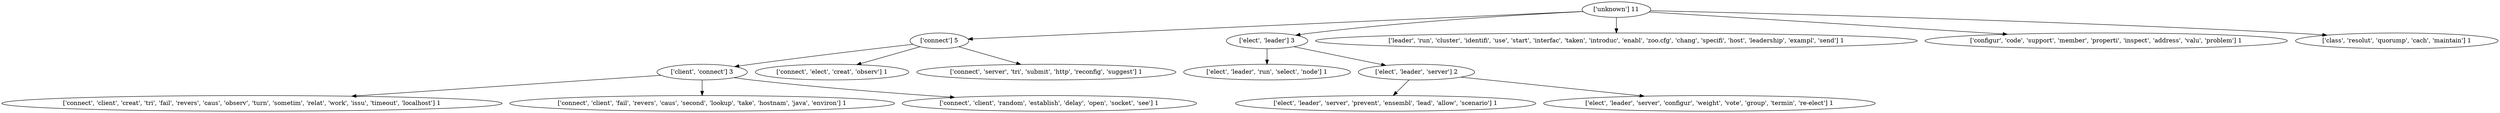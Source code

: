 strict digraph  {
	"['unknown'] 11" -> "['connect'] 5";
	"['unknown'] 11" -> "['elect', 'leader'] 3";
	"['unknown'] 11" -> "['leader', 'run', 'cluster', 'identifi', 'use', 'start', 'interfac', 'taken', 'introduc', 'enabl', 'zoo.cfg', 'chang', 'specifi', '\
host', 'leadership', 'exampl', 'send'] 1";
	"['unknown'] 11" -> "['configur', 'code', 'support', 'member', 'properti', 'inspect', 'address', 'valu', 'problem'] 1";
	"['unknown'] 11" -> "['class', 'resolut', 'quorump', 'cach', 'maintain'] 1";
	"['connect'] 5" -> "['client', 'connect'] 3";
	"['connect'] 5" -> "['connect', 'elect', 'creat', 'observ'] 1";
	"['connect'] 5" -> "['connect', 'server', 'tri', 'submit', 'http', 'reconfig', 'suggest'] 1";
	"['elect', 'leader'] 3" -> "['elect', 'leader', 'run', 'select', 'node'] 1";
	"['elect', 'leader'] 3" -> "['elect', 'leader', 'server'] 2";
	"['client', 'connect'] 3" -> "['connect', 'client', 'creat', 'tri', 'fail', 'revers', 'caus', 'observ', 'turn', 'sometim', 'relat', 'work', 'issu', 'timeout', '\
localhost'] 1";
	"['client', 'connect'] 3" -> "['connect', 'client', 'fail', 'revers', 'caus', 'second', 'lookup', 'take', 'hostnam', 'java', 'environ'] 1";
	"['client', 'connect'] 3" -> "['connect', 'client', 'random', 'establish', 'delay', 'open', 'socket', 'see'] 1";
	"['elect', 'leader', 'server'] 2" -> "['elect', 'leader', 'server', 'prevent', 'ensembl', 'lead', 'allow', 'scenario'] 1";
	"['elect', 'leader', 'server'] 2" -> "['elect', 'leader', 'server', 'configur', 'weight', 'vote', 'group', 'termin', 're-elect'] 1";
}

